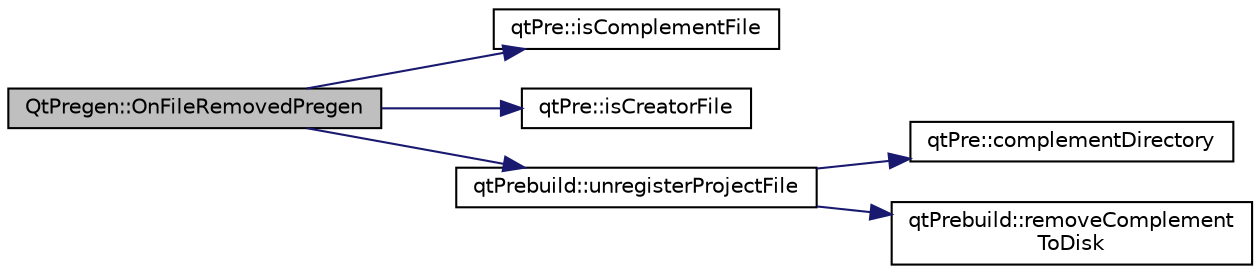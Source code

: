 digraph "QtPregen::OnFileRemovedPregen"
{
  edge [fontname="Helvetica",fontsize="10",labelfontname="Helvetica",labelfontsize="10"];
  node [fontname="Helvetica",fontsize="10",shape=record];
  rankdir="LR";
  Node72 [label="QtPregen::OnFileRemovedPregen",height=0.2,width=0.4,color="black", fillcolor="grey75", style="filled", fontcolor="black"];
  Node72 -> Node73 [color="midnightblue",fontsize="10",style="solid",fontname="Helvetica"];
  Node73 [label="qtPre::isComplementFile",height=0.2,width=0.4,color="black", fillcolor="white", style="filled",URL="$classqt_pre.html#a2bbcc2089e9adac6526f79b270f9651e"];
  Node72 -> Node74 [color="midnightblue",fontsize="10",style="solid",fontname="Helvetica"];
  Node74 [label="qtPre::isCreatorFile",height=0.2,width=0.4,color="black", fillcolor="white", style="filled",URL="$classqt_pre.html#aab35eb407ca7c69b2a8bf9237328231e"];
  Node72 -> Node75 [color="midnightblue",fontsize="10",style="solid",fontname="Helvetica"];
  Node75 [label="qtPrebuild::unregisterProjectFile",height=0.2,width=0.4,color="black", fillcolor="white", style="filled",URL="$classqt_prebuild.html#a067e059b7a49c637f05f8285b87fde5c"];
  Node75 -> Node76 [color="midnightblue",fontsize="10",style="solid",fontname="Helvetica"];
  Node76 [label="qtPre::complementDirectory",height=0.2,width=0.4,color="black", fillcolor="white", style="filled",URL="$classqt_pre.html#adff01c54bf64053550043c754a237844"];
  Node75 -> Node77 [color="midnightblue",fontsize="10",style="solid",fontname="Helvetica"];
  Node77 [label="qtPrebuild::removeComplement\lToDisk",height=0.2,width=0.4,color="black", fillcolor="white", style="filled",URL="$classqt_prebuild.html#a392cb7d1fd2b2819c70b5ec148ca1318"];
}

